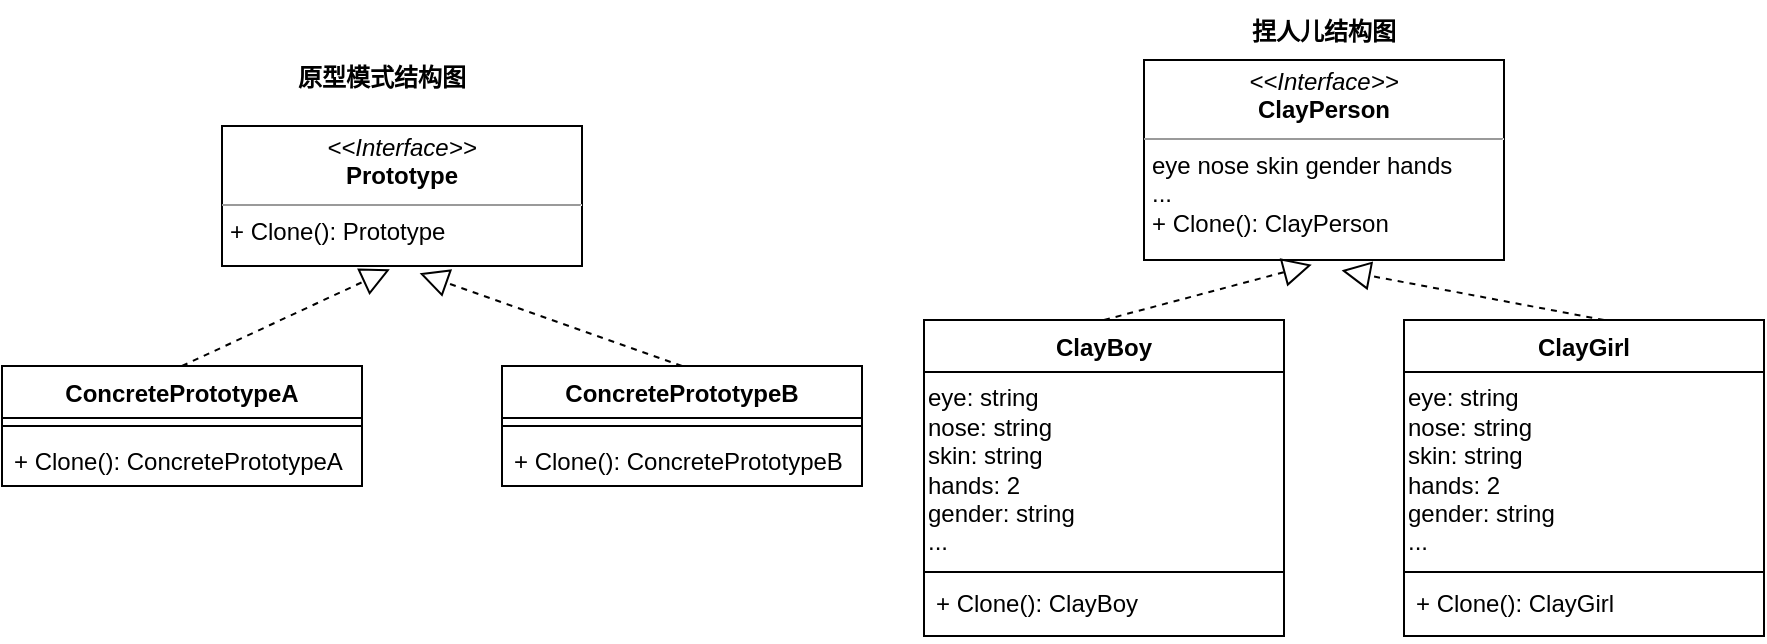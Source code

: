 <mxfile>
    <diagram id="3NE9z2fR3YkhPcuJKkKV" name="第 1 页">
        <mxGraphModel dx="597" dy="521" grid="0" gridSize="10" guides="1" tooltips="1" connect="1" arrows="1" fold="1" page="1" pageScale="1" pageWidth="3300" pageHeight="2339" math="0" shadow="0">
            <root>
                <mxCell id="0"/>
                <mxCell id="1" parent="0"/>
                <mxCell id="4" value="原型模式结构图" style="text;align=center;fontStyle=1;verticalAlign=middle;spacingLeft=3;spacingRight=3;strokeColor=none;rotatable=0;points=[[0,0.5],[1,0.5]];portConstraint=eastwest;" parent="1" vertex="1">
                    <mxGeometry x="330" y="60" width="120" height="30" as="geometry"/>
                </mxCell>
                <mxCell id="9" value="&lt;p style=&quot;margin: 0px ; margin-top: 4px ; text-align: center&quot;&gt;&lt;i&gt;&amp;lt;&amp;lt;Interface&amp;gt;&amp;gt;&lt;/i&gt;&lt;br&gt;&lt;b&gt;Prototype&lt;/b&gt;&lt;/p&gt;&lt;hr size=&quot;1&quot;&gt;&lt;p style=&quot;margin: 0px ; margin-left: 4px&quot;&gt;&lt;/p&gt;&lt;p style=&quot;margin: 0px ; margin-left: 4px&quot;&gt;+ Clone(): Prototype&lt;/p&gt;" style="verticalAlign=top;align=left;overflow=fill;fontSize=12;fontFamily=Helvetica;html=1;" parent="1" vertex="1">
                    <mxGeometry x="310" y="100" width="180" height="70" as="geometry"/>
                </mxCell>
                <mxCell id="10" value="ConcretePrototypeA" style="swimlane;fontStyle=1;align=center;verticalAlign=top;childLayout=stackLayout;horizontal=1;startSize=26;horizontalStack=0;resizeParent=1;resizeParentMax=0;resizeLast=0;collapsible=1;marginBottom=0;" parent="1" vertex="1">
                    <mxGeometry x="200" y="220" width="180" height="60" as="geometry"/>
                </mxCell>
                <mxCell id="12" value="" style="line;strokeWidth=1;fillColor=none;align=left;verticalAlign=middle;spacingTop=-1;spacingLeft=3;spacingRight=3;rotatable=0;labelPosition=right;points=[];portConstraint=eastwest;strokeColor=inherit;" parent="10" vertex="1">
                    <mxGeometry y="26" width="180" height="8" as="geometry"/>
                </mxCell>
                <mxCell id="13" value="+ Clone(): ConcretePrototypeA" style="text;strokeColor=none;fillColor=none;align=left;verticalAlign=top;spacingLeft=4;spacingRight=4;overflow=hidden;rotatable=0;points=[[0,0.5],[1,0.5]];portConstraint=eastwest;" parent="10" vertex="1">
                    <mxGeometry y="34" width="180" height="26" as="geometry"/>
                </mxCell>
                <mxCell id="14" value="ConcretePrototypeB" style="swimlane;fontStyle=1;align=center;verticalAlign=top;childLayout=stackLayout;horizontal=1;startSize=26;horizontalStack=0;resizeParent=1;resizeParentMax=0;resizeLast=0;collapsible=1;marginBottom=0;" parent="1" vertex="1">
                    <mxGeometry x="450" y="220" width="180" height="60" as="geometry"/>
                </mxCell>
                <mxCell id="15" value="" style="line;strokeWidth=1;fillColor=none;align=left;verticalAlign=middle;spacingTop=-1;spacingLeft=3;spacingRight=3;rotatable=0;labelPosition=right;points=[];portConstraint=eastwest;strokeColor=inherit;" parent="14" vertex="1">
                    <mxGeometry y="26" width="180" height="8" as="geometry"/>
                </mxCell>
                <mxCell id="16" value="+ Clone(): ConcretePrototypeB" style="text;strokeColor=none;fillColor=none;align=left;verticalAlign=top;spacingLeft=4;spacingRight=4;overflow=hidden;rotatable=0;points=[[0,0.5],[1,0.5]];portConstraint=eastwest;" parent="14" vertex="1">
                    <mxGeometry y="34" width="180" height="26" as="geometry"/>
                </mxCell>
                <mxCell id="18" value="" style="endArrow=block;dashed=1;endFill=0;endSize=12;html=1;exitX=0.5;exitY=0;exitDx=0;exitDy=0;entryX=0.466;entryY=1.024;entryDx=0;entryDy=0;entryPerimeter=0;" parent="1" source="10" target="9" edge="1">
                    <mxGeometry width="160" relative="1" as="geometry">
                        <mxPoint x="380" y="270" as="sourcePoint"/>
                        <mxPoint x="410" y="190" as="targetPoint"/>
                    </mxGeometry>
                </mxCell>
                <mxCell id="20" value="" style="endArrow=block;dashed=1;endFill=0;endSize=12;html=1;exitX=0.5;exitY=0;exitDx=0;exitDy=0;entryX=0.549;entryY=1.052;entryDx=0;entryDy=0;entryPerimeter=0;" parent="1" source="14" target="9" edge="1">
                    <mxGeometry width="160" relative="1" as="geometry">
                        <mxPoint x="380" y="270" as="sourcePoint"/>
                        <mxPoint x="540" y="270" as="targetPoint"/>
                    </mxGeometry>
                </mxCell>
                <mxCell id="21" value="捏人儿结构图" style="text;align=center;fontStyle=1;verticalAlign=middle;spacingLeft=3;spacingRight=3;strokeColor=none;rotatable=0;points=[[0,0.5],[1,0.5]];portConstraint=eastwest;" parent="1" vertex="1">
                    <mxGeometry x="801" y="37" width="120" height="30" as="geometry"/>
                </mxCell>
                <mxCell id="22" value="&lt;p style=&quot;margin: 0px ; margin-top: 4px ; text-align: center&quot;&gt;&lt;i&gt;&amp;lt;&amp;lt;Interface&amp;gt;&amp;gt;&lt;/i&gt;&lt;br&gt;&lt;b&gt;ClayPerson&lt;/b&gt;&lt;/p&gt;&lt;hr size=&quot;1&quot;&gt;&lt;p style=&quot;margin: 0px ; margin-left: 4px&quot;&gt;&lt;/p&gt;&lt;p style=&quot;margin: 0px ; margin-left: 4px&quot;&gt;eye&amp;nbsp;&lt;span style=&quot;background-color: initial;&quot;&gt;nose skin&lt;/span&gt;&lt;span style=&quot;background-color: initial;&quot;&gt;&amp;nbsp;gender&lt;/span&gt;&lt;span style=&quot;background-color: initial;&quot;&gt;&amp;nbsp;&lt;/span&gt;&lt;span style=&quot;background-color: initial;&quot;&gt;hands&amp;nbsp;&lt;/span&gt;&lt;/p&gt;&lt;p style=&quot;margin: 0px ; margin-left: 4px&quot;&gt;...&lt;/p&gt;&lt;p style=&quot;margin: 0px ; margin-left: 4px&quot;&gt;+ Clone(): ClayPerson&lt;/p&gt;" style="verticalAlign=top;align=left;overflow=fill;fontSize=12;fontFamily=Helvetica;html=1;" parent="1" vertex="1">
                    <mxGeometry x="771" y="67" width="180" height="100" as="geometry"/>
                </mxCell>
                <mxCell id="23" value="ClayBoy" style="swimlane;fontStyle=1;align=center;verticalAlign=top;childLayout=stackLayout;horizontal=1;startSize=26;horizontalStack=0;resizeParent=1;resizeParentMax=0;resizeLast=0;collapsible=1;marginBottom=0;" parent="1" vertex="1">
                    <mxGeometry x="661" y="197" width="180" height="158" as="geometry"/>
                </mxCell>
                <mxCell id="33" value="eye: string&lt;br&gt;nose: string&lt;br&gt;skin: string&lt;br&gt;hands: 2&lt;br&gt;gender: string&lt;br&gt;..." style="text;html=1;align=left;verticalAlign=middle;resizable=0;points=[];autosize=1;strokeColor=none;fillColor=none;" parent="23" vertex="1">
                    <mxGeometry y="26" width="180" height="98" as="geometry"/>
                </mxCell>
                <mxCell id="24" value="" style="line;strokeWidth=1;fillColor=none;align=left;verticalAlign=middle;spacingTop=-1;spacingLeft=3;spacingRight=3;rotatable=0;labelPosition=right;points=[];portConstraint=eastwest;strokeColor=inherit;" parent="23" vertex="1">
                    <mxGeometry y="124" width="180" height="4" as="geometry"/>
                </mxCell>
                <mxCell id="25" value="+ Clone(): ClayBoy" style="text;strokeColor=none;fillColor=none;align=left;verticalAlign=top;spacingLeft=4;spacingRight=4;overflow=hidden;rotatable=0;points=[[0,0.5],[1,0.5]];portConstraint=eastwest;" parent="23" vertex="1">
                    <mxGeometry y="128" width="180" height="30" as="geometry"/>
                </mxCell>
                <mxCell id="29" value="" style="endArrow=block;dashed=1;endFill=0;endSize=12;html=1;exitX=0.5;exitY=0;exitDx=0;exitDy=0;entryX=0.466;entryY=1.024;entryDx=0;entryDy=0;entryPerimeter=0;" parent="1" source="23" target="22" edge="1">
                    <mxGeometry width="160" relative="1" as="geometry">
                        <mxPoint x="841" y="237" as="sourcePoint"/>
                        <mxPoint x="871" y="157" as="targetPoint"/>
                    </mxGeometry>
                </mxCell>
                <mxCell id="30" value="" style="endArrow=block;dashed=1;endFill=0;endSize=12;html=1;exitX=0.5;exitY=0;exitDx=0;exitDy=0;entryX=0.549;entryY=1.052;entryDx=0;entryDy=0;entryPerimeter=0;" parent="1" target="22" edge="1">
                    <mxGeometry width="160" relative="1" as="geometry">
                        <mxPoint x="1001" y="197" as="sourcePoint"/>
                        <mxPoint x="1001" y="237" as="targetPoint"/>
                    </mxGeometry>
                </mxCell>
                <mxCell id="34" value="ClayGirl" style="swimlane;fontStyle=1;align=center;verticalAlign=top;childLayout=stackLayout;horizontal=1;startSize=26;horizontalStack=0;resizeParent=1;resizeParentMax=0;resizeLast=0;collapsible=1;marginBottom=0;" parent="1" vertex="1">
                    <mxGeometry x="901" y="197" width="180" height="158" as="geometry"/>
                </mxCell>
                <mxCell id="35" value="eye: string&lt;br style=&quot;border-color: var(--border-color);&quot;&gt;nose: string&lt;br style=&quot;border-color: var(--border-color);&quot;&gt;skin: string&lt;br style=&quot;border-color: var(--border-color);&quot;&gt;hands: 2&lt;br style=&quot;border-color: var(--border-color);&quot;&gt;gender: string&lt;br style=&quot;border-color: var(--border-color);&quot;&gt;..." style="text;html=1;align=left;verticalAlign=middle;resizable=0;points=[];autosize=1;strokeColor=none;fillColor=none;" parent="34" vertex="1">
                    <mxGeometry y="26" width="180" height="98" as="geometry"/>
                </mxCell>
                <mxCell id="36" value="" style="line;strokeWidth=1;fillColor=none;align=left;verticalAlign=middle;spacingTop=-1;spacingLeft=3;spacingRight=3;rotatable=0;labelPosition=right;points=[];portConstraint=eastwest;strokeColor=inherit;" parent="34" vertex="1">
                    <mxGeometry y="124" width="180" height="4" as="geometry"/>
                </mxCell>
                <mxCell id="37" value="+ Clone(): ClayGirl" style="text;strokeColor=none;fillColor=none;align=left;verticalAlign=top;spacingLeft=4;spacingRight=4;overflow=hidden;rotatable=0;points=[[0,0.5],[1,0.5]];portConstraint=eastwest;" parent="34" vertex="1">
                    <mxGeometry y="128" width="180" height="30" as="geometry"/>
                </mxCell>
            </root>
        </mxGraphModel>
    </diagram>
</mxfile>